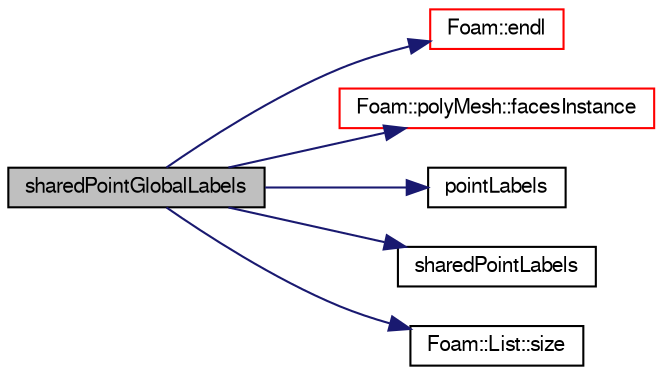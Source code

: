 digraph "sharedPointGlobalLabels"
{
  bgcolor="transparent";
  edge [fontname="FreeSans",fontsize="10",labelfontname="FreeSans",labelfontsize="10"];
  node [fontname="FreeSans",fontsize="10",shape=record];
  rankdir="LR";
  Node1268 [label="sharedPointGlobalLabels",height=0.2,width=0.4,color="black", fillcolor="grey75", style="filled", fontcolor="black"];
  Node1268 -> Node1269 [color="midnightblue",fontsize="10",style="solid",fontname="FreeSans"];
  Node1269 [label="Foam::endl",height=0.2,width=0.4,color="red",URL="$a21124.html#a2db8fe02a0d3909e9351bb4275b23ce4",tooltip="Add newline and flush stream. "];
  Node1268 -> Node1271 [color="midnightblue",fontsize="10",style="solid",fontname="FreeSans"];
  Node1271 [label="Foam::polyMesh::facesInstance",height=0.2,width=0.4,color="red",URL="$a27410.html#a10996bb0856e3630cd8cfb5a803e00fa",tooltip="Return the current instance directory for faces. "];
  Node1268 -> Node1273 [color="midnightblue",fontsize="10",style="solid",fontname="FreeSans"];
  Node1273 [label="pointLabels",height=0.2,width=0.4,color="black",URL="$a17900.html#aafc97bd3a6facab0b236019a6f5210ce"];
  Node1268 -> Node1274 [color="midnightblue",fontsize="10",style="solid",fontname="FreeSans"];
  Node1274 [label="sharedPointLabels",height=0.2,width=0.4,color="black",URL="$a27334.html#a7ea06a0f94bf7c119a76af3be79bfec2",tooltip="Return indices of local points that are globally shared. "];
  Node1268 -> Node1275 [color="midnightblue",fontsize="10",style="solid",fontname="FreeSans"];
  Node1275 [label="Foam::List::size",height=0.2,width=0.4,color="black",URL="$a25694.html#a47b3bf30da1eb3ab8076b5fbe00e0494",tooltip="Return the number of elements in the UList. "];
}
